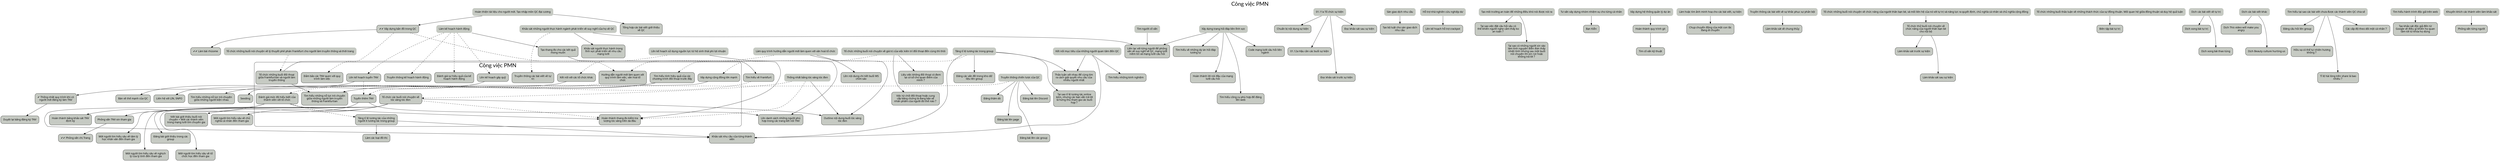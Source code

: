 digraph masterGraph {
	graph [fontname=Lato,
		fontsize=30,
		label="Công việc PMN",
		labelloc=t,
		overlap=false,
		style=rounded
	];
	node [fillcolor="#c6cac3",
		fontname="SVN-Avo",
		margin=0.2,
		shape=plaintext,
		style="filled, rounded"
	];
	edge [penwidth=1,
		style=""
	];
	subgraph cluster_next {
		node [shape=polygon];
		"Hoàn thành thang đo kiểm tra lượng tóc vàng trên da đầu"	[label="Hoàn thành thang đo kiểm tra\nlượng tóc vàng trên da đầu"];
		"Tìm hiểu những nỗ lực trò chuyện giữa những người làm truyền thông và Frankfurtian"	[label="Tìm hiểu những nỗ lực trò chuyện\ngiữa những người làm truyền\nthông và Frankfurtian"];
		"Tổ chức các buổi nói chuyện về tóc vàng tóc đen"	[label="Tổ chức các buổi nói chuyện về\ntóc vàng tóc đen"];
		"Kết nối với các tổ chức khác"	[label="Kết nối với các tổ chức khác"];
		"Xây dựng cộng đồng lớn mạnh"	[label="Xây dựng cộng đồng lớn mạnh"];
		"Tuyển thêm TNV"	[label="Tuyển thêm TNV"];
		"Tổ chức những buổi đối thoại giữa Frankfurtian và người làm truyền thông"	[label="Tổ chức những buổi đối thoại\ngiữa Frankfurtian và người làm\ntruyền thông"];
		"Tìm hiểu tính hiệu quả của các chương trình đối thoại trước đây"	[label="Tìm hiểu tính hiệu quả của các\nchương trình đối thoại trước đây"];
		"Đảm bảo các TNV quen với quy trình làm việc"	[label="Đảm bảo các TNV quen với quy\ntrình làm việc"];
		"Hướng dẫn người mới làm quen với quy trình làm việc, văn hoá tổ chức"	[label="Hướng dẫn người mới làm quen với\nquy trình làm việc, văn hoá tổ\nchức"];
		"Truyền thông kế hoạch hành động"	[label="Truyền thông kế hoạch hành động"];
		"Đánh giá sự hiệu quả của kế hoạch hành động"	[label="Đánh giá sự hiệu quả của kế\nhoạch hành động"];
		"Lên kế hoạch gây quỹ"	[label="Lên kế hoạch gây quỹ"];
		"Lên kế hoạch tuyển TNV"	[label="Lên kế hoạch tuyển TNV"];
		"Đánh giá mức độ hiểu biết của thành viên với tổ chức"	[label="Đánh giá mức độ hiểu biết của\nthành viên với tổ chức"];
		"Tăng tỉ lệ tương tác của những người ít tương tác trong group"	[label="Tăng tỉ lệ tương tác của những\nngười ít tương tác trong group"];
		"Truyền thông các bài viết về tự trị"	[label="Truyền thông các bài viết về tự\ntrị"];
	}
	"Chuẩn bị nội dung sự kiện"	[label="Chuẩn bị nội dung sự kiện",
		shape=polygon];
	"01.12a Hậu cần các buổi sự kiện"	[label="01.12a Hậu cần các buổi sự kiện",
		shape=polygon];
	"Đọc khảo sát trước sự kiện"	[label="Đọc khảo sát trước sự kiện",
		shape=polygon];
	"Đọc khảo sát sau sự kiện"	[label="Đọc khảo sát sau sự kiện",
		shape=polygon];
	"Tìm hiểu về những dự án hỏi đáp tương tự"	[label="Tìm hiểu về những dự án hỏi đáp\ntương tự",
		shape=polygon];
	"Hoàn thành lời nói đầu của mạng lưới câu hỏi"	[label="Hoàn thành lời nói đầu của mạng\nlưới câu hỏi",
		shape=polygon];
	"Liên lạc với từng người để phỏng vấn về suy nghĩ về QC, mạng lưới niềm tin và mạng lưới câu \
hỏi"	[label="Liên lạc với từng người để phỏng\nvấn về suy nghĩ về QC, mạng lưới\nniềm tin và mạng lưới câu \
hỏi",
		shape=polygon];
	"Tìm hiểu công cụ phù hợp để đăng lên web"	[label="Tìm hiểu công cụ phù hợp để đăng\nlên web",
		shape=polygon];
	"Code mạng lưới câu hỏi liên ngành"	[label="Code mạng lưới câu hỏi liên\nngành",
		shape=polygon];
	"Tạo bộ luật cho sàn giao dịch nhu cầu"	[label="Tạo bộ luật cho sàn giao dịch\nnhu cầu",
		shape=polygon];
	"Lên kế hoạch hỗ trợ crackpot"	[label="Lên kế hoạch hỗ trợ crackpot",
		shape=polygon];
	"Tại sao việc đặt câu hỏi sâu có thể khiến người nghe cảm thấy ko an toàn？"	[label="Tại sao việc đặt câu hỏi sâu có\nthể khiến người nghe cảm thấy ko\nan toàn？",
		shape=polygon];
	"Tại sao có những người xin vào làm tình nguyện điền đơn thấy nhiệt tình nhưng sau một buổi nói chuyện \
thì xin rút hoặc không trả lời？"	[label="Tại sao có những người xin vào\nlàm tình nguyện điền đơn thấy\nnhiệt tình nhưng sau một buổi\nnói chuyện \
thì xin rút hoặc\nkhông trả lời？",
		shape=polygon];
	"Bạn Kiễn"	[label="Bạn Kiễn",
		shape=polygon];
	"Outline nội dung buổi tóc vàng tóc đen"	[label="Outline nội dung buổi tóc vàng\ntóc đen",
		shape=polygon];
	"Lên danh sách những người phù hợp trong các trang kết nối TNV"	[label="Lên danh sách những người phù\nhợp trong các trang kết nối TNV",
		shape=polygon];
	"✔✔ Xây dựng bản đồ trong QC"	[label="✔✔ Xây dựng bản đồ trong QC",
		shape=polygon];
	"✔✔ Làm bài rhizome"	[label="✔✔ Làm bài rhizome",
		shape=polygon];
	"✔✔ Xây dựng bản đồ trong QC" -> "✔✔ Làm bài rhizome"	[minlen=1,
		style=solid];
	"✔✔ Xây dựng bản đồ trong QC" -> "Đảm bảo các TNV quen với quy trình làm việc"	[minlen=2,
		style=dashed];
	"✔✔ Xây dựng bản đồ trong QC" -> "Hướng dẫn người mới làm quen với quy trình làm việc, văn hoá tổ chức"	[style=dashed];
	"Tổng hợp các bài viết giới thiệu về QC"	[label="Tổng hợp các bài viết giới thiệu\nvề QC",
		shape=polygon];
	"Hoàn thành quy trình git"	[label="Hoàn thành quy trình git",
		shape=polygon];
	"Tìm cố vấn kỹ thuật"	[label="Tìm cố vấn kỹ thuật",
		shape=polygon];
	"Hoàn thành quy trình git" -> "Tìm cố vấn kỹ thuật"	[minlen=1,
		style=solid];
	"Chụp chuyển động của một con lắc đang di chuyển"	[label="Chụp chuyển động của một con lắc\nđang di chuyển",
		shape=polygon];
	Seeding	[label=Seeding,
		shape=polygon];
	"Khảo sát nhu cầu của từng thành viên"	[label="Khảo sát nhu cầu của từng thành\nviên",
		shape=polygon];
	"Thảo luận với nhau để cùng tìm ra cách giải quyết nhu cầu của nhiều người nhất"	[label="Thảo luận với nhau để cùng tìm\nra cách giải quyết nhu cầu của\nnhiều người nhất",
		shape=polygon];
	"Đăng các vấn đề trong kho dữ liệu lên group"	[label="Đăng các vấn đề trong kho dữ\nliệu lên group",
		shape=polygon];
	"Tại sao tỉ lệ tương tác online kém, nhưng các bạn vẫn trả lời là hứng thú tham gia các buổi họp？"	[label="Tại sao tỉ lệ tương tác online\nkém, nhưng các bạn vẫn trả lời\nlà hứng thú tham gia các buổi\nhọp？",
		shape=polygon];
	"Làm các loại đồ thị"	[label="Làm các loại đồ thị",
		shape=polygon];
	"Làm khảo sát về chung thủy"	[label="Làm khảo sát về chung thủy",
		shape=polygon];
	"Tìm hiểu những kinh nghiệm"	[label="Tìm hiểu những kinh nghiệm",
		shape=polygon];
	"Đăng thăm dò"	[label="Đăng thăm dò",
		shape=polygon];
	"Đăng bài lên page"	[label="Đăng bài lên page",
		shape=polygon];
	"Đăng bài lên các group"	[label="Đăng bài lên các group",
		shape=polygon];
	"Đăng bài lên Discord"	[label="Đăng bài lên Discord",
		shape=polygon];
	"Liên hệ với LIN, SNPO"	[label="Liên hệ với LIN, SNPO",
		shape=polygon];
	"Làm khảo sát trước sự kiện"	[label="Làm khảo sát trước sự kiện",
		shape=polygon];
	"Làm khảo sát sau sự kiện"	[label="Làm khảo sát sau sự kiện",
		shape=polygon];
	"Tìm hiểu về Frankfurt"	[label="Tìm hiểu về Frankfurt",
		shape=polygon];
	"Tìm hiểu về Frankfurt" -> "Tìm hiểu những nỗ lực trò chuyện giữa những người làm truyền thông và Frankfurtian"	[style=dashed];
	"Biên tập bài tự trị"	[label="Biên tập bài tự trị",
		shape=polygon];
	"Liệu việc không đối thoại có đem lại cơ sở cho quan điểm của mình？"	[label="Liệu việc không đối thoại có đem\nlại cơ sở cho quan điểm của\nmình？",
		shape=polygon];
	"Việc từ chối đối thoại hoặc cung cấp bằng chứng là đang bảo vệ nhân phẩm của người đó thế nào？"	[label="Việc từ chối đối thoại hoặc cung\ncấp bằng chứng là đang bảo vệ\nnhân phẩm của người đó thế \
nào？",
		shape=polygon];
	"Tổ chức thử buổi nói chuyện về chức năng của người thân bạn bè cho nội bộ"	[label="Tổ chức thử buổi nói chuyện về\nchức năng của người thân bạn bè\ncho nội bộ",
		shape=polygon];
	"Tổ chức thử buổi nói chuyện về chức năng của người thân bạn bè cho nội bộ" -> "Làm khảo sát trước sự kiện"	[minlen=1,
		style=solid];
	"Tổ chức thử buổi nói chuyện về chức năng của người thân bạn bè cho nội bộ" -> "Làm khảo sát sau sự kiện"	[minlen=2,
		style=solid];
	"Viết bài giới thiệu buổi nói chuyện + Mời các thành viên trong mạng lưới tìm chuyên gia"	[label="Viết bài giới thiệu buổi nói\nchuyện + Mời các thành viên\ntrong mạng lưới tìm chuyên gia",
		shape=polygon];
	"Đăng bài giới thiệu trong các group"	[label="Đăng bài giới thiệu trong các\ngroup",
		shape=polygon];
	"Mời người tìm hiểu sâu về tổ chức học đến tham gia"	[label="Mời người tìm hiểu sâu về tổ\nchức học đến tham gia",
		shape=polygon];
	"Mời người tìm hiểu sâu về chủ nghĩa cá nhân đến tham gia"	[label="Mời người tìm hiểu sâu về chủ\nnghĩa cá nhân đến tham gia",
		shape=polygon];
	"Mời người tìm hiểu sâu về tâm lý học nhân văn đến tham gia"	[label="Mời người tìm hiểu sâu về tâm lý\nhọc nhân văn đến tham gia",
		shape=polygon];
	"Mời người tìm hiểu sâu về nghịch lý của lý tính đến tham gia"	[label="Mời người tìm hiểu sâu về nghịch\nlý của lý tính đến tham gia",
		shape=polygon];
	"Tìm hiểu những nỗ lực trò chuyện giữa những người kiện nhau"	[label="Tìm hiểu những nỗ lực trò chuyện\ngiữa những người kiện nhau",
		shape=polygon];
	"Dịch xong bài tự trị"	[label="Dịch xong bài tự trị",
		shape=polygon];
	"Dịch xong bài thao túng"	[label="Dịch xong bài thao túng",
		shape=polygon];
	"Dịch This video will make you angry"	[label="Dịch This video will make you\nangry",
		shape=polygon];
	"Dịch Beauty culture hurting us"	[label="Dịch Beauty culture hurting us",
		shape=polygon];
	"Duyệt lại bảng đăng ký TNV"	[label="Duyệt lại bảng đăng ký TNV",
		shape=polygon];
	"Phỏng vấn TNV xin tham gia"	[label="Phỏng vấn TNV xin tham gia",
		shape=polygon];
	"✔✔ Phỏng vấn chị Trang"	[label="✔✔ Phỏng vấn chị Trang",
		shape=polygon];
	"Phỏng vấn TNV xin tham gia" -> "✔✔ Phỏng vấn chị Trang"	[minlen=1,
		style=solid];
	"✔ Thống nhất quy trình khi có người mới đăng ký làm TNV"	[label="✔ Thống nhất quy trình khi có\nngười mới đăng ký làm TNV",
		shape=polygon];
	"✔ Thống nhất quy trình khi có người mới đăng ký làm TNV" -> "Duyệt lại bảng đăng ký TNV"	[minlen=1,
		style=solid];
	"Bàn về thế mạnh của QC"	[label="Bàn về thế mạnh của QC",
		shape=polygon];
	"Lên nội dung chi tiết buổi WS chim sáo"	[label="Lên nội dung chi tiết buổi WS\nchim sáo",
		shape=polygon];
	"Tạo thang đo cho các kết quả mong muốn"	[label="Tạo thang đo cho các kết quả\nmong muốn",
		shape=polygon];
	"Tạo thang đo cho các kết quả mong muốn" -> "Hoàn thành thang đo kiểm tra lượng tóc vàng trên da đầu"	[style=solid];
	"Hoàn thành bảng khảo sát TNV định kỳ"	[label="Hoàn thành bảng khảo sát TNV\nđịnh kỳ",
		shape=polygon];
	"Đăng câu hỏi lên group"	[label="Đăng câu hỏi lên group",
		shape=polygon];
	"Hữu xạ có thể tự nhiên hương không？"	[label="Hữu xạ có thể tự nhiên hương\nkhông？",
		shape=polygon];
	"Tỉ lệ hài lòng trên share là bao nhiêu？"	[label="Tỉ lệ hài lòng trên share là bao\nnhiêu？",
		shape=polygon];
	"Các cấp độ theo dõi một cá nhân？"	[label="Các cấp độ theo dõi một cá nhân？",
		shape=polygon];
	"Tạo khảo sát độc giả đến từ Google về điều gì khiến họ quan tâm tới từ khóa họ dùng"	[label="Tạo khảo sát độc giả đến từ\nGoogle về điều gì khiến họ quan\ntâm tới từ khóa họ dùng",
		shape=polygon];
	"Khảo sát người thực hành trong lĩnh vực phát triển về nhu cầu mạng lưới"	[label="Khảo sát người thực hành trong\nlĩnh vực phát triển về nhu cầu\nmạng lưới",
		shape=polygon];
	"Phỏng vấn từng người"	[label="Phỏng vấn từng người",
		shape=polygon];
	"Tổ chức các buổi nói chuyện về tóc vàng tóc đen" -> "Hoàn thành thang đo kiểm tra lượng tóc vàng trên da đầu"	[style=dashed];
	"Tổ chức các buổi nói chuyện về tóc vàng tóc đen" -> "Outline nội dung buổi tóc vàng tóc đen"	[style=solid];
	"Tổ chức các buổi nói chuyện về tóc vàng tóc đen" -> "Viết bài giới thiệu buổi nói chuyện + Mời các thành viên trong mạng lưới tìm chuyên gia"	[minlen=1,
		style=solid];
	"Tổ chức các buổi nói chuyện về tóc vàng tóc đen" -> "Đăng bài giới thiệu trong các group"	[minlen=2,
		style=solid];
	"Tổ chức các buổi nói chuyện về tóc vàng tóc đen" -> "Mời người tìm hiểu sâu về tổ chức học đến tham gia"	[minlen=3,
		style=solid];
	"Tổ chức các buổi nói chuyện về tóc vàng tóc đen" -> "Mời người tìm hiểu sâu về chủ nghĩa cá nhân đến tham gia"	[minlen=1,
		style=solid];
	"Tổ chức các buổi nói chuyện về tóc vàng tóc đen" -> "Mời người tìm hiểu sâu về tâm lý học nhân văn đến tham gia"	[minlen=2,
		style=solid];
	"Tổ chức các buổi nói chuyện về tóc vàng tóc đen" -> "Mời người tìm hiểu sâu về nghịch lý của lý tính đến tham gia"	[minlen=3,
		style=solid];
	"Kết nối với các tổ chức khác" -> "Liên hệ với LIN, SNPO"	[minlen=1,
		style=solid];
	"Xây dựng cộng đồng lớn mạnh" -> Seeding	[minlen=1,
		style=solid];
	"Tuyển thêm TNV" -> "Lên danh sách những người phù hợp trong các trang kết nối TNV"	[style=solid];
	"Tuyển thêm TNV" -> "Phỏng vấn TNV xin tham gia"	[style=solid];
	"Tổ chức những buổi đối thoại giữa Frankfurtian và người làm truyền thông" -> "Tìm hiểu những nỗ lực trò chuyện giữa những người làm truyền thông và Frankfurtian"	[style=solid];
	"Tổ chức những buổi đối thoại giữa Frankfurtian và người làm truyền thông" -> "Tìm hiểu về Frankfurt"	[style=solid];
	"Tìm hiểu tính hiệu quả của các chương trình đối thoại trước đây" -> "Tìm hiểu những nỗ lực trò chuyện giữa những người làm truyền thông và Frankfurtian"	[style=solid];
	"Tìm hiểu tính hiệu quả của các chương trình đối thoại trước đây" -> "Tìm hiểu những nỗ lực trò chuyện giữa những người kiện nhau"	[minlen=1,
		style=solid];
	"Hướng dẫn người mới làm quen với quy trình làm việc, văn hoá tổ chức" -> "Đánh giá mức độ hiểu biết của thành viên với tổ chức"	[style=dashed];
	"Lên kế hoạch gây quỹ" -> "Bàn về thế mạnh của QC"	[minlen=1,
		style=solid];
	"Lên kế hoạch tuyển TNV" -> "✔ Thống nhất quy trình khi có người mới đăng ký làm TNV"	[style=solid];
	"Lên kế hoạch tuyển TNV" -> "Tuyển thêm TNV"	[style=dashed];
	"Đánh giá mức độ hiểu biết của thành viên với tổ chức" -> "Hoàn thành thang đo kiểm tra lượng tóc vàng trên da đầu"	[style=solid];
	"Đánh giá mức độ hiểu biết của thành viên với tổ chức" -> "Khảo sát nhu cầu của từng thành viên"	[style=solid];
	"Đánh giá mức độ hiểu biết của thành viên với tổ chức" -> "Hoàn thành bảng khảo sát TNV định kỳ"	[minlen=1,
		style=solid];
	"Đánh giá mức độ hiểu biết của thành viên với tổ chức" -> "Tăng tỉ lệ tương tác của những người ít tương tác trong group"	[style=dashed];
	"Tăng tỉ lệ tương tác của những người ít tương tác trong group" -> "Khảo sát nhu cầu của từng thành viên"	[style=solid];
	"Tăng tỉ lệ tương tác của những người ít tương tác trong group" -> "Làm các loại đồ thị"	[minlen=1,
		style=solid];
	"01.11a Tổ chức sự kiện" -> "Chuẩn bị nội dung sự kiện"	[minlen=1,
		style=solid];
	"01.11a Tổ chức sự kiện" -> "01.12a Hậu cần các buổi sự kiện"	[minlen=2,
		style=solid];
	"01.11a Tổ chức sự kiện" -> "Đọc khảo sát trước sự kiện"	[minlen=3,
		style=solid];
	"01.11a Tổ chức sự kiện" -> "Đọc khảo sát sau sự kiện"	[minlen=1,
		style=solid];
	"Xây dựng trang hỏi đáp liên lĩnh vực" -> "Tìm hiểu về những dự án hỏi đáp tương tự"	[minlen=1,
		style=solid];
	"Xây dựng trang hỏi đáp liên lĩnh vực" -> "Hoàn thành lời nói đầu của mạng lưới câu hỏi"	[minlen=2,
		style=solid];
	"Xây dựng trang hỏi đáp liên lĩnh vực" -> "Liên lạc với từng người để phỏng vấn về suy nghĩ về QC, mạng lưới niềm tin và mạng lưới câu \
hỏi"	[style=solid];
	"Xây dựng trang hỏi đáp liên lĩnh vực" -> "Tìm hiểu công cụ phù hợp để đăng lên web"	[minlen=3,
		style=solid];
	"Xây dựng trang hỏi đáp liên lĩnh vực" -> "Code mạng lưới câu hỏi liên ngành"	[minlen=1,
		style=solid];
	"Sàn giao dịch nhu cầu" -> "Tạo bộ luật cho sàn giao dịch nhu cầu"	[style=solid];
	"Hỗ trợ nhà nghiên cứu nghiệp dư" -> "Lên kế hoạch hỗ trợ crackpot"	[style=solid];
	"Tạo môi trường an toàn để những điều khó nói được nói ra" -> "Tại sao việc đặt câu hỏi sâu có thể khiến người nghe cảm thấy ko an toàn？"	[minlen=1,
		style=solid];
	"Tạo môi trường an toàn để những điều khó nói được nói ra" -> "Tại sao có những người xin vào làm tình nguyện điền đơn thấy nhiệt tình nhưng sau một buổi nói chuyện \
thì xin rút hoặc không trả lời？"	[minlen=2,
		style=solid];
	"Tư vấn xây dựng nhóm nhiệm vụ cho từng cá nhân" -> "Bạn Kiễn"	[style=solid];
	"Thống nhất bảng tóc vàng tóc đen" -> "Hoàn thành thang đo kiểm tra lượng tóc vàng trên da đầu"	[style=dashed];
	"Thống nhất bảng tóc vàng tóc đen" -> "Outline nội dung buổi tóc vàng tóc đen"	[style=solid];
	"Thống nhất bảng tóc vàng tóc đen" -> "Tổ chức các buổi nói chuyện về tóc vàng tóc đen"	[style=dashed];
	"Lên kế hoạch sử dụng nguồn lực từ hệ sinh thái phi lợi nhuận" -> "Lên danh sách những người phù hợp trong các trang kết nối TNV"	[style=solid];
	"Lên kế hoạch sử dụng nguồn lực từ hệ sinh thái phi lợi nhuận" -> "Kết nối với các tổ chức khác"	[style=dashed];
	"Hoàn thiện tài liệu cho người mới. Tạo nhập môn QC đại cương" -> "✔✔ Xây dựng bản đồ trong QC"	[style=solid];
	"Hoàn thiện tài liệu cho người mới. Tạo nhập môn QC đại cương" -> "Tổng hợp các bài viết giới thiệu về QC"	[minlen=1,
		style=solid];
	"Xây dựng hệ thống quản lý dự án" -> "Hoàn thành quy trình git"	[minlen=1,
		style=solid];
	"Làm hoặc tìm ảnh minh hoạ cho các bài viết, sự kiện" -> "Chụp chuyển động của một con lắc đang di chuyển"	[style=solid];
	"Tăng tỉ lệ tương tác trong group" -> "Khảo sát nhu cầu của từng thành viên"	[style=solid];
	"Tăng tỉ lệ tương tác trong group" -> "Thảo luận với nhau để cùng tìm ra cách giải quyết nhu cầu của nhiều người nhất"	[style=solid];
	"Tăng tỉ lệ tương tác trong group" -> "Đăng các vấn đề trong kho dữ liệu lên group"	[minlen=1,
		style=solid];
	"Tăng tỉ lệ tương tác trong group" -> "Tại sao tỉ lệ tương tác online kém, nhưng các bạn vẫn trả lời là hứng thú tham gia các buổi họp？"	[minlen=2,
		style=solid];
	"Tăng tỉ lệ tương tác trong group" -> "Xây dựng cộng đồng lớn mạnh"	[style=dashed];
	"Truyền thông các bài viết về sự khắc phục sự phản bội" -> "Làm khảo sát về chung thủy"	[style=solid];
	"Kết nối mục tiêu của những người quan tâm đến QC" -> "Khảo sát nhu cầu của từng thành viên"	[style=solid];
	"Kết nối mục tiêu của những người quan tâm đến QC" -> "Thảo luận với nhau để cùng tìm ra cách giải quyết nhu cầu của nhiều người nhất"	[style=solid];
	"Kết nối mục tiêu của những người quan tâm đến QC" -> "Tìm hiểu những kinh nghiệm"	[minlen=1,
		style=solid];
	"Truyền thông chiến lược của QC" -> "Đăng thăm dò"	[minlen=1,
		style=solid];
	"Truyền thông chiến lược của QC" -> "Đăng bài lên page"	[minlen=2,
		style=solid];
	"Truyền thông chiến lược của QC" -> "Đăng bài lên các group"	[minlen=3,
		style=solid];
	"Truyền thông chiến lược của QC" -> "Đăng bài lên Discord"	[minlen=1,
		style=solid];
	"Truyền thông chiến lược của QC" -> "Tuyển thêm TNV"	[style=dashed];
	"Tổ chức những buổi thảo luận về những thách thức của sự đồng thuận. Mối quan hệ giữa đồng thuận \
và duy hệ quả luận" -> "Biên tập bài tự trị"	[style=solid];
	"Tổ chức những buổi nói chuyện về giá trị của việc kiên trì đối thoại đến cùng thì thôi" -> "Liệu việc không đối thoại có đem lại cơ sở cho quan điểm của mình？"	[minlen=1,
		style=solid];
	"Tổ chức những buổi nói chuyện về giá trị của việc kiên trì đối thoại đến cùng thì thôi" -> "Việc từ chối đối thoại hoặc cung cấp bằng chứng là đang bảo vệ nhân phẩm của người đó thế nào？"	[minlen=2,
		style=solid];
	"Tổ chức những buổi nói chuyện về giá trị của việc kiên trì đối thoại đến cùng thì thôi" -> "Tìm hiểu tính hiệu quả của các chương trình đối thoại trước đây"	[style=dashed];
	"Tổ chức những buổi nói chuyện về chức năng của người thân bạn bè, và mối liên hệ của nó với \
tự trị và năng lực ra quyết định, chủ nghĩa cá nhân và chủ nghĩa cộng đồng" -> "Tổ chức thử buổi nói chuyện về chức năng của người thân bạn bè cho nội bộ"	[minlen=1,
		style=solid];
	"Dịch các bài viết về tự trị" -> "Dịch xong bài tự trị"	[minlen=1,
		style=solid];
	"Dịch các bài viết về tự trị" -> "Dịch xong bài thao túng"	[minlen=2,
		style=solid];
	"Dịch các bài viết khác" -> "Dịch This video will make you angry"	[minlen=1,
		style=solid];
	"Dịch các bài viết khác" -> "Dịch Beauty culture hurting us"	[minlen=2,
		style=solid];
	"Tìm người cố vấn" -> "Liên lạc với từng người để phỏng vấn về suy nghĩ về QC, mạng lưới niềm tin và mạng lưới câu \
hỏi"	[minlen=1,
		style=solid];
	"Làm quy trình hướng dẫn người mới làm quen với văn hoá tổ chức" -> "Outline nội dung buổi tóc vàng tóc đen"	[style=solid];
	"Làm quy trình hướng dẫn người mới làm quen với văn hoá tổ chức" -> "Lên nội dung chi tiết buổi WS chim sáo"	[minlen=1,
		style=solid];
	"Làm quy trình hướng dẫn người mới làm quen với văn hoá tổ chức" -> "Hướng dẫn người mới làm quen với quy trình làm việc, văn hoá tổ chức"	[style=dashed];
	"Làm kế hoạch hành động" -> "Tạo thang đo cho các kết quả mong muốn"	[style=solid];
	"Làm kế hoạch hành động" -> "Truyền thông kế hoạch hành động"	[minlen=1,
		style=dashed];
	"Làm kế hoạch hành động" -> "Đánh giá sự hiệu quả của kế hoạch hành động"	[minlen=2,
		style=dashed];
	"Làm kế hoạch hành động" -> "Lên kế hoạch gây quỹ"	[style=dashed];
	"Làm kế hoạch hành động" -> "Lên kế hoạch tuyển TNV"	[style=dashed];
	"Tìm hiểu tại sao các bài viết chưa được các thành viên QC chia sẻ" -> "Đăng câu hỏi lên group"	[minlen=1,
		style=solid];
	"Tìm hiểu tại sao các bài viết chưa được các thành viên QC chia sẻ" -> "Hữu xạ có thể tự nhiên hương không？"	[minlen=2,
		style=solid];
	"Tìm hiểu tại sao các bài viết chưa được các thành viên QC chia sẻ" -> "Tỉ lệ hài lòng trên share là bao nhiêu？"	[minlen=3,
		style=solid];
	"Tìm hiểu tại sao các bài viết chưa được các thành viên QC chia sẻ" -> "Các cấp độ theo dõi một cá nhân？"	[minlen=1,
		style=solid];
	"Tìm hiểu hành trình độc giả trên web" -> "Tạo khảo sát độc giả đến từ Google về điều gì khiến họ quan tâm tới từ khóa họ dùng"	[style=solid];
	"Khảo sát những người thực hành ngành phát triển về suy nghĩ của họ về QC" -> "Liên lạc với từng người để phỏng vấn về suy nghĩ về QC, mạng lưới niềm tin và mạng lưới câu \
hỏi"	[style=solid];
	"Khảo sát những người thực hành ngành phát triển về suy nghĩ của họ về QC" -> "Khảo sát người thực hành trong lĩnh vực phát triển về nhu cầu mạng lưới"	[minlen=1,
		style=solid];
	"Khảo sát những người thực hành ngành phát triển về suy nghĩ của họ về QC" -> "Truyền thông các bài viết về tự trị"	[minlen=2,
		style=dashed];
	"Khuyến khích các thành viên làm khảo sát" -> "Phỏng vấn từng người"	[style=solid];
	"Tổ chức những buổi nói chuyện về lý thuyết phê phán Frankfurt cho người làm truyền thông và thời trang" -> "Tổ chức những buổi đối thoại giữa Frankfurtian và người làm truyền thông"	[minlen=1,
		style=dashed];
}
